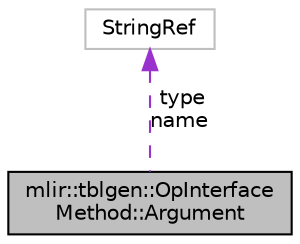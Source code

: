 digraph "mlir::tblgen::OpInterfaceMethod::Argument"
{
  bgcolor="transparent";
  edge [fontname="Helvetica",fontsize="10",labelfontname="Helvetica",labelfontsize="10"];
  node [fontname="Helvetica",fontsize="10",shape=record];
  Node1 [label="mlir::tblgen::OpInterface\lMethod::Argument",height=0.2,width=0.4,color="black", fillcolor="grey75", style="filled", fontcolor="black"];
  Node2 -> Node1 [dir="back",color="darkorchid3",fontsize="10",style="dashed",label=" type\nname" ,fontname="Helvetica"];
  Node2 [label="StringRef",height=0.2,width=0.4,color="grey75"];
}
